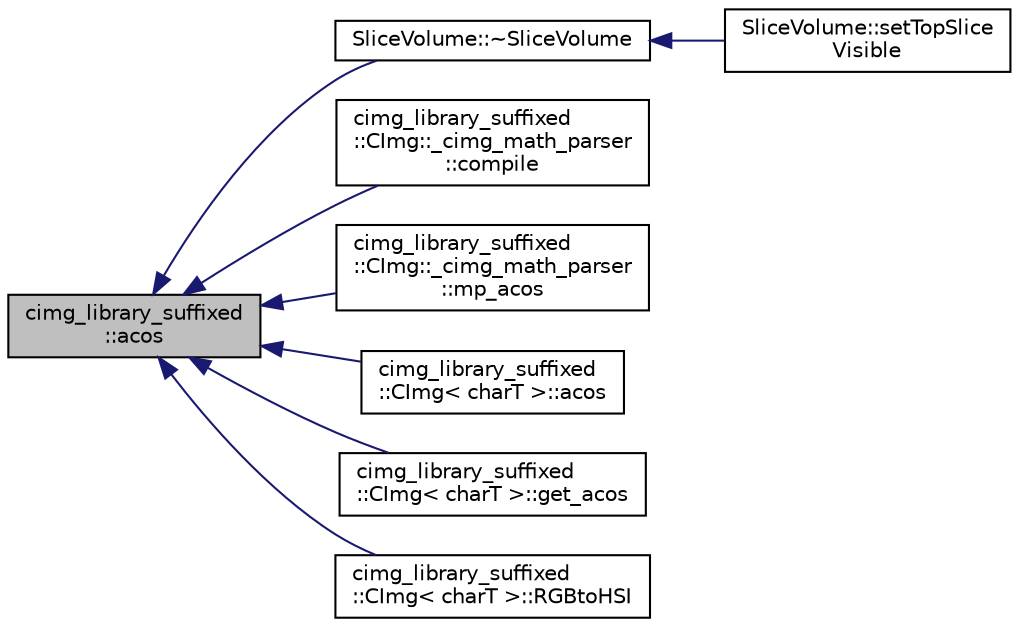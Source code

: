 digraph "cimg_library_suffixed::acos"
{
  edge [fontname="Helvetica",fontsize="10",labelfontname="Helvetica",labelfontsize="10"];
  node [fontname="Helvetica",fontsize="10",shape=record];
  rankdir="LR";
  Node8 [label="cimg_library_suffixed\l::acos",height=0.2,width=0.4,color="black", fillcolor="grey75", style="filled", fontcolor="black"];
  Node8 -> Node9 [dir="back",color="midnightblue",fontsize="10",style="solid",fontname="Helvetica"];
  Node9 [label="SliceVolume::~SliceVolume",height=0.2,width=0.4,color="black", fillcolor="white", style="filled",URL="$class_slice_volume.html#a124605c0610ae0e92ef762ff2472473c"];
  Node9 -> Node10 [dir="back",color="midnightblue",fontsize="10",style="solid",fontname="Helvetica"];
  Node10 [label="SliceVolume::setTopSlice\lVisible",height=0.2,width=0.4,color="black", fillcolor="white", style="filled",URL="$class_slice_volume.html#a66197f7dba1d8b46a4c3add6db47e5d6"];
  Node8 -> Node11 [dir="back",color="midnightblue",fontsize="10",style="solid",fontname="Helvetica"];
  Node11 [label="cimg_library_suffixed\l::CImg::_cimg_math_parser\l::compile",height=0.2,width=0.4,color="black", fillcolor="white", style="filled",URL="$structcimg__library__suffixed_1_1_c_img_1_1__cimg__math__parser.html#a318c44c5d1f4f0114355f37ace87a4ae"];
  Node8 -> Node12 [dir="back",color="midnightblue",fontsize="10",style="solid",fontname="Helvetica"];
  Node12 [label="cimg_library_suffixed\l::CImg::_cimg_math_parser\l::mp_acos",height=0.2,width=0.4,color="black", fillcolor="white", style="filled",URL="$structcimg__library__suffixed_1_1_c_img_1_1__cimg__math__parser.html#a5f951014ea342efe63af2fd702071cbd"];
  Node8 -> Node13 [dir="back",color="midnightblue",fontsize="10",style="solid",fontname="Helvetica"];
  Node13 [label="cimg_library_suffixed\l::CImg\< charT \>::acos",height=0.2,width=0.4,color="black", fillcolor="white", style="filled",URL="$structcimg__library__suffixed_1_1_c_img.html#a8df548141b188417ae8d4e01d164018c",tooltip="Compute the arccosine of each pixel value. "];
  Node8 -> Node14 [dir="back",color="midnightblue",fontsize="10",style="solid",fontname="Helvetica"];
  Node14 [label="cimg_library_suffixed\l::CImg\< charT \>::get_acos",height=0.2,width=0.4,color="black", fillcolor="white", style="filled",URL="$structcimg__library__suffixed_1_1_c_img.html#a445ea09346db0f688e3e392dff34279c",tooltip="Compute the arccosine of each pixel value . "];
  Node8 -> Node15 [dir="back",color="midnightblue",fontsize="10",style="solid",fontname="Helvetica"];
  Node15 [label="cimg_library_suffixed\l::CImg\< charT \>::RGBtoHSI",height=0.2,width=0.4,color="black", fillcolor="white", style="filled",URL="$structcimg__library__suffixed_1_1_c_img.html#ae0859700c8aaa58104b7985338246441",tooltip="Convert pixel values from RGB to HSI color spaces. "];
}
